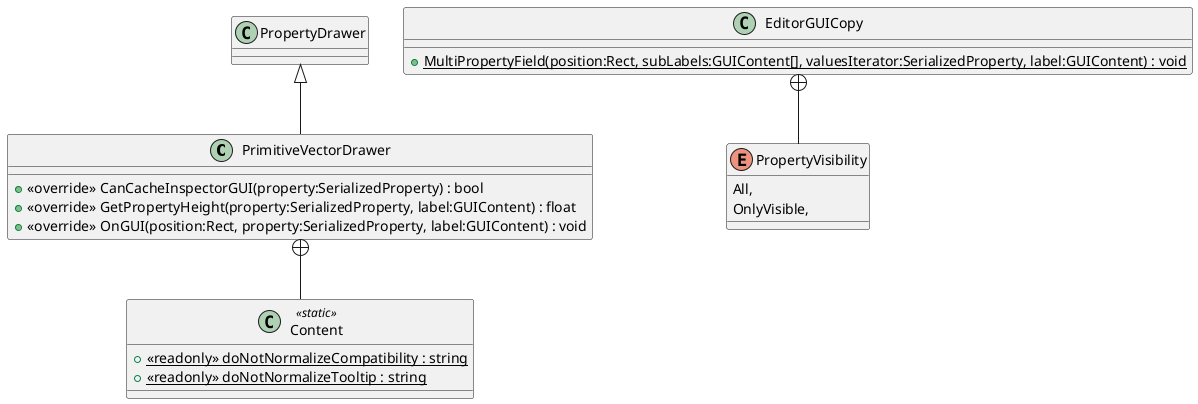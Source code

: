 @startuml
class PrimitiveVectorDrawer {
    + <<override>> CanCacheInspectorGUI(property:SerializedProperty) : bool
    + <<override>> GetPropertyHeight(property:SerializedProperty, label:GUIContent) : float
    + <<override>> OnGUI(position:Rect, property:SerializedProperty, label:GUIContent) : void
}
class EditorGUICopy {
    + {static} MultiPropertyField(position:Rect, subLabels:GUIContent[], valuesIterator:SerializedProperty, label:GUIContent) : void
}
class Content <<static>> {
    + {static} <<readonly>> doNotNormalizeCompatibility : string
    + {static} <<readonly>> doNotNormalizeTooltip : string
}
enum PropertyVisibility {
    All,
    OnlyVisible,
}
PropertyDrawer <|-- PrimitiveVectorDrawer
PrimitiveVectorDrawer +-- Content
EditorGUICopy +-- PropertyVisibility
@enduml
